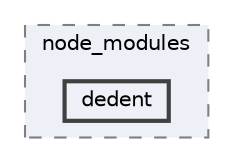 digraph "pkiclassroomrescheduler/src/main/frontend/node_modules/dedent"
{
 // LATEX_PDF_SIZE
  bgcolor="transparent";
  edge [fontname=Helvetica,fontsize=10,labelfontname=Helvetica,labelfontsize=10];
  node [fontname=Helvetica,fontsize=10,shape=box,height=0.2,width=0.4];
  compound=true
  subgraph clusterdir_72953eda66ccb3a2722c28e1c3e6c23b {
    graph [ bgcolor="#edf0f7", pencolor="grey50", label="node_modules", fontname=Helvetica,fontsize=10 style="filled,dashed", URL="dir_72953eda66ccb3a2722c28e1c3e6c23b.html",tooltip=""]
  dir_2fb9c0718ea8477fa6b7eed125f78935 [label="dedent", fillcolor="#edf0f7", color="grey25", style="filled,bold", URL="dir_2fb9c0718ea8477fa6b7eed125f78935.html",tooltip=""];
  }
}

